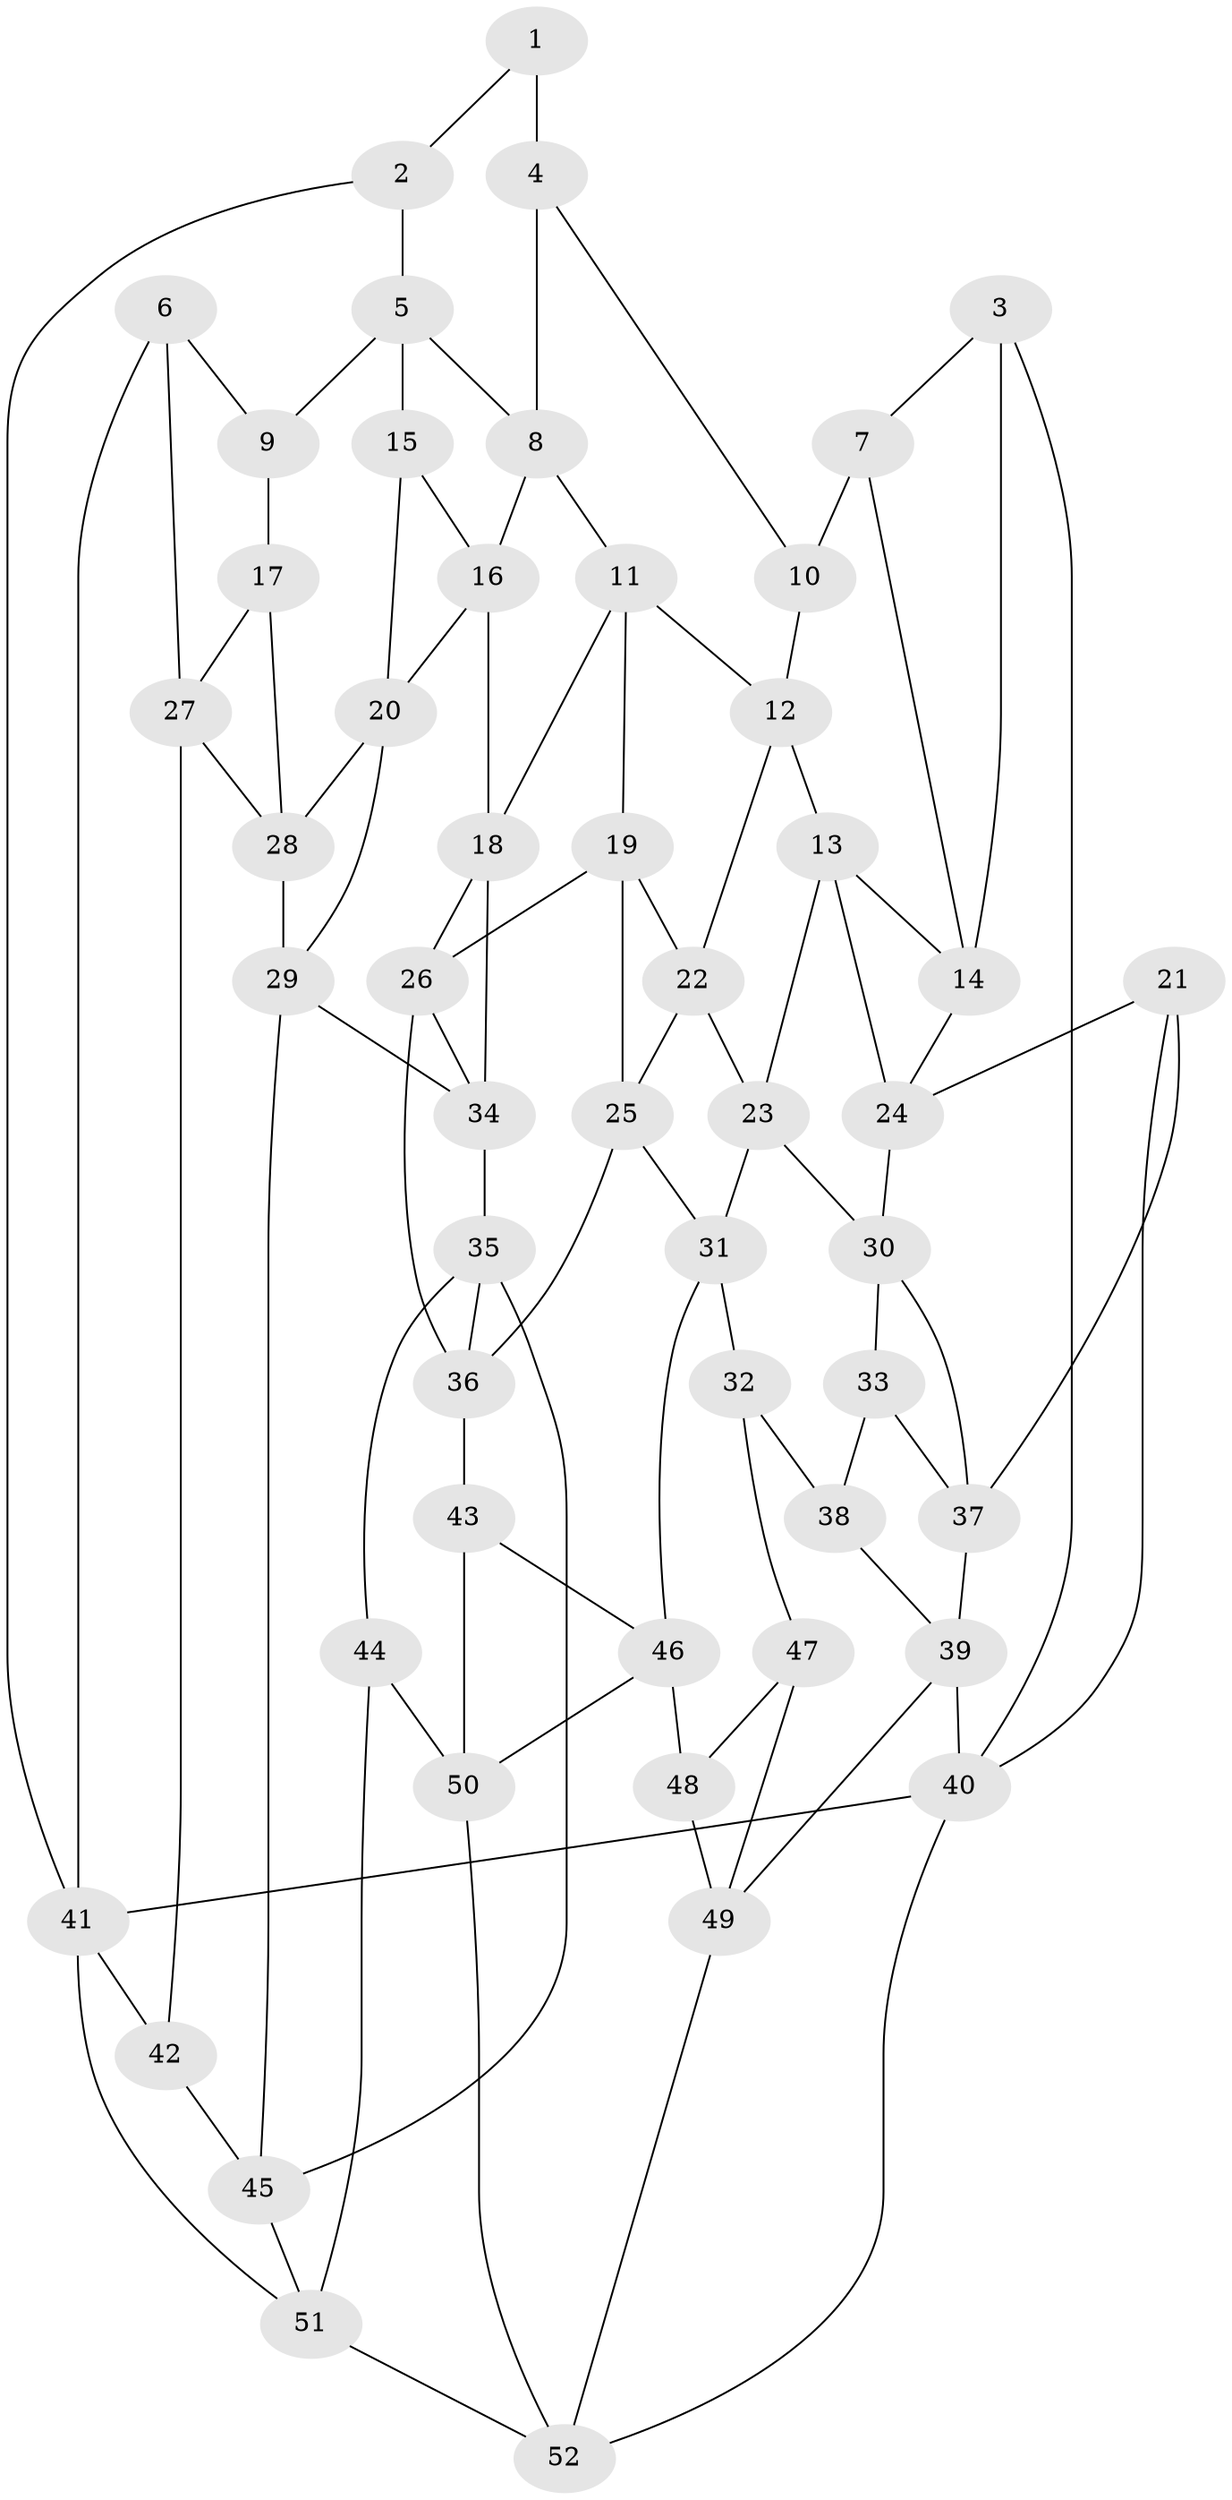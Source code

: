 // original degree distribution, {3: 0.028846153846153848, 4: 0.2403846153846154, 5: 0.49038461538461536, 6: 0.2403846153846154}
// Generated by graph-tools (version 1.1) at 2025/51/03/09/25 03:51:07]
// undirected, 52 vertices, 95 edges
graph export_dot {
graph [start="1"]
  node [color=gray90,style=filled];
  1;
  2;
  3;
  4;
  5;
  6;
  7;
  8;
  9;
  10;
  11;
  12;
  13;
  14;
  15;
  16;
  17;
  18;
  19;
  20;
  21;
  22;
  23;
  24;
  25;
  26;
  27;
  28;
  29;
  30;
  31;
  32;
  33;
  34;
  35;
  36;
  37;
  38;
  39;
  40;
  41;
  42;
  43;
  44;
  45;
  46;
  47;
  48;
  49;
  50;
  51;
  52;
  1 -- 2 [weight=1.0];
  1 -- 4 [weight=2.0];
  2 -- 5 [weight=1.0];
  2 -- 41 [weight=1.0];
  3 -- 7 [weight=1.0];
  3 -- 14 [weight=1.0];
  3 -- 40 [weight=1.0];
  4 -- 8 [weight=1.0];
  4 -- 10 [weight=1.0];
  5 -- 8 [weight=1.0];
  5 -- 9 [weight=1.0];
  5 -- 15 [weight=1.0];
  6 -- 9 [weight=1.0];
  6 -- 27 [weight=1.0];
  6 -- 41 [weight=1.0];
  7 -- 10 [weight=2.0];
  7 -- 14 [weight=1.0];
  8 -- 11 [weight=1.0];
  8 -- 16 [weight=1.0];
  9 -- 17 [weight=1.0];
  10 -- 12 [weight=1.0];
  11 -- 12 [weight=1.0];
  11 -- 18 [weight=1.0];
  11 -- 19 [weight=1.0];
  12 -- 13 [weight=1.0];
  12 -- 22 [weight=1.0];
  13 -- 14 [weight=1.0];
  13 -- 23 [weight=1.0];
  13 -- 24 [weight=1.0];
  14 -- 24 [weight=1.0];
  15 -- 16 [weight=1.0];
  15 -- 20 [weight=1.0];
  16 -- 18 [weight=1.0];
  16 -- 20 [weight=1.0];
  17 -- 27 [weight=1.0];
  17 -- 28 [weight=1.0];
  18 -- 26 [weight=1.0];
  18 -- 34 [weight=1.0];
  19 -- 22 [weight=1.0];
  19 -- 25 [weight=1.0];
  19 -- 26 [weight=1.0];
  20 -- 28 [weight=1.0];
  20 -- 29 [weight=1.0];
  21 -- 24 [weight=1.0];
  21 -- 37 [weight=1.0];
  21 -- 40 [weight=1.0];
  22 -- 23 [weight=1.0];
  22 -- 25 [weight=1.0];
  23 -- 30 [weight=1.0];
  23 -- 31 [weight=1.0];
  24 -- 30 [weight=1.0];
  25 -- 31 [weight=1.0];
  25 -- 36 [weight=1.0];
  26 -- 34 [weight=1.0];
  26 -- 36 [weight=1.0];
  27 -- 28 [weight=1.0];
  27 -- 42 [weight=1.0];
  28 -- 29 [weight=1.0];
  29 -- 34 [weight=1.0];
  29 -- 45 [weight=1.0];
  30 -- 33 [weight=1.0];
  30 -- 37 [weight=1.0];
  31 -- 32 [weight=1.0];
  31 -- 46 [weight=1.0];
  32 -- 38 [weight=1.0];
  32 -- 47 [weight=1.0];
  33 -- 37 [weight=1.0];
  33 -- 38 [weight=2.0];
  34 -- 35 [weight=1.0];
  35 -- 36 [weight=1.0];
  35 -- 44 [weight=1.0];
  35 -- 45 [weight=1.0];
  36 -- 43 [weight=1.0];
  37 -- 39 [weight=1.0];
  38 -- 39 [weight=1.0];
  39 -- 40 [weight=1.0];
  39 -- 49 [weight=1.0];
  40 -- 41 [weight=2.0];
  40 -- 52 [weight=1.0];
  41 -- 42 [weight=1.0];
  41 -- 51 [weight=1.0];
  42 -- 45 [weight=1.0];
  43 -- 46 [weight=1.0];
  43 -- 50 [weight=1.0];
  44 -- 50 [weight=1.0];
  44 -- 51 [weight=1.0];
  45 -- 51 [weight=1.0];
  46 -- 48 [weight=1.0];
  46 -- 50 [weight=1.0];
  47 -- 48 [weight=2.0];
  47 -- 49 [weight=1.0];
  48 -- 49 [weight=1.0];
  49 -- 52 [weight=1.0];
  50 -- 52 [weight=1.0];
  51 -- 52 [weight=1.0];
}
